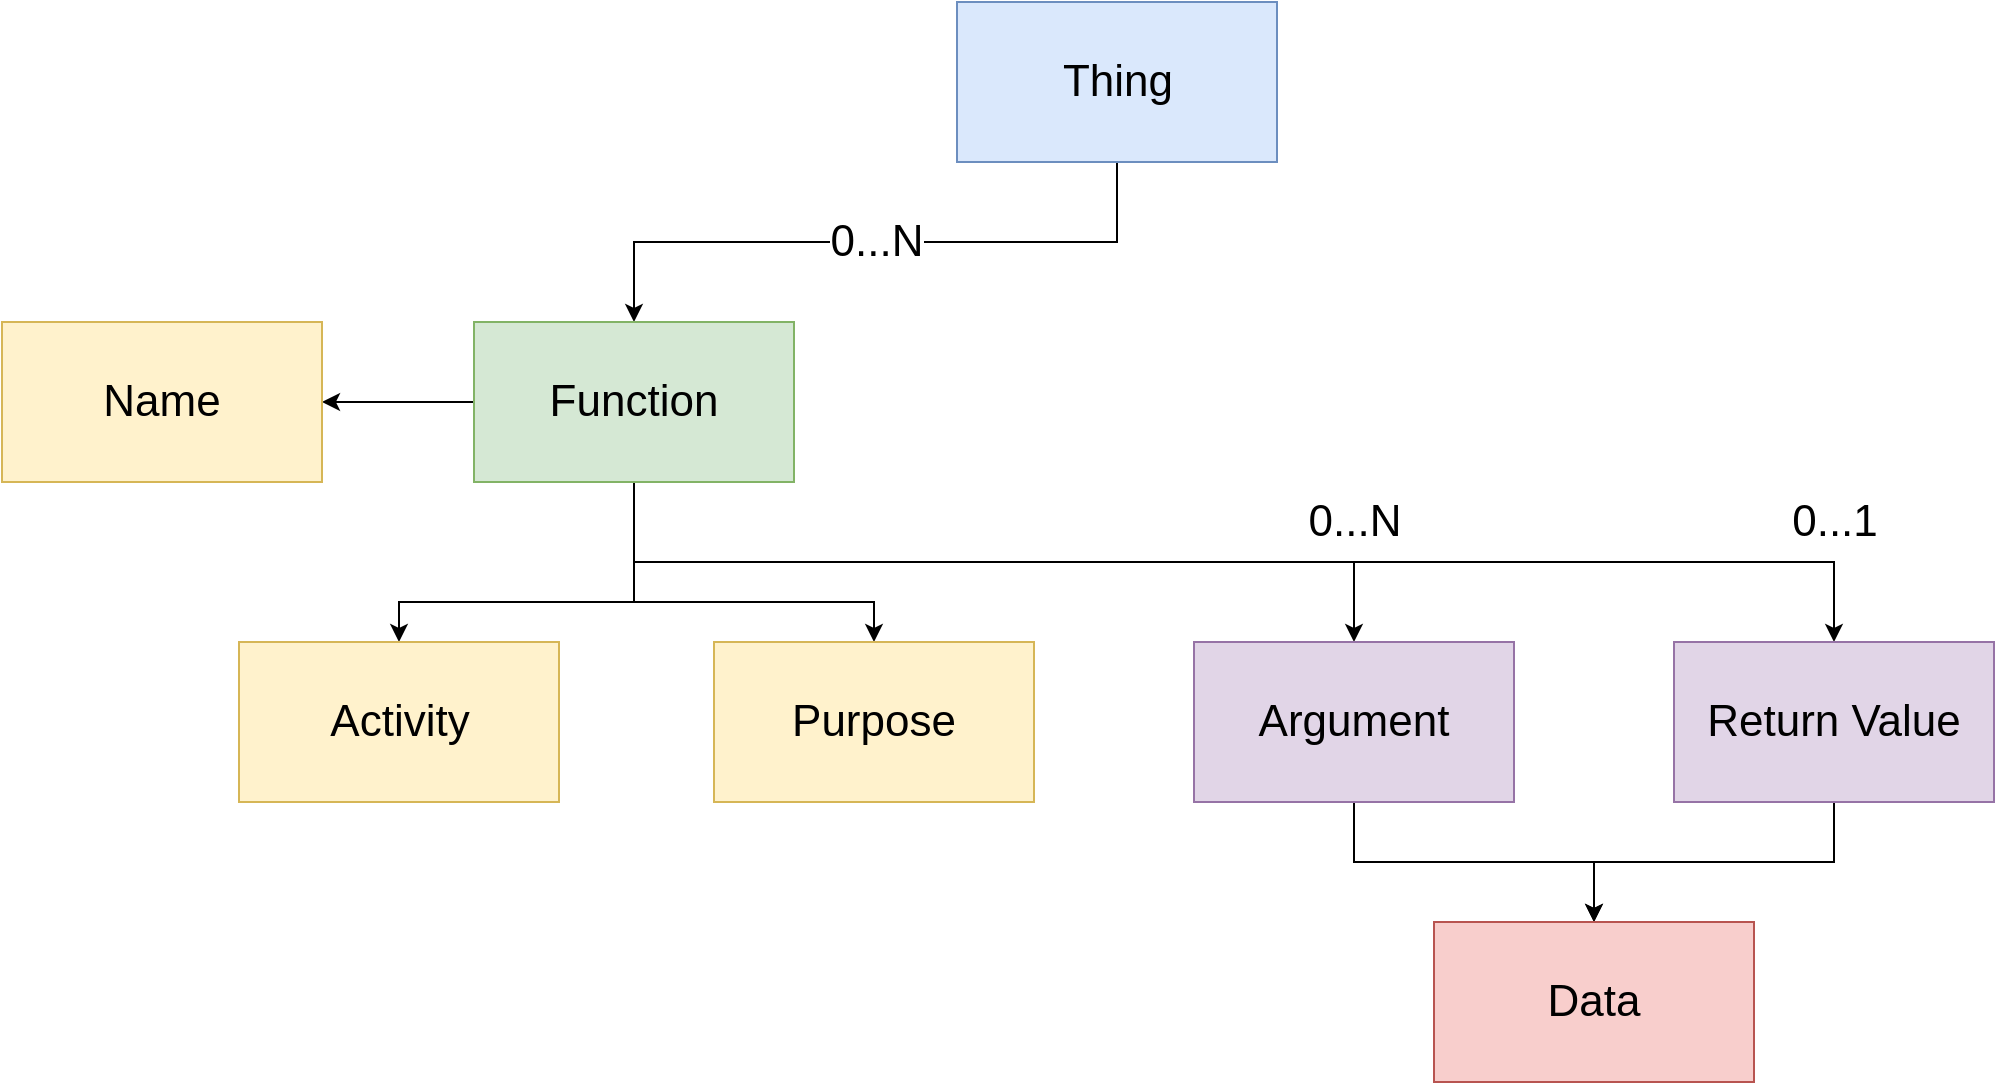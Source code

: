 <mxfile version="10.7.8" type="google"><diagram id="GnkJDhEkz5a-p9ZFHqT3" name="Page-1"><mxGraphModel dx="1287" dy="787" grid="1" gridSize="10" guides="1" tooltips="1" connect="1" arrows="1" fold="1" page="1" pageScale="1" pageWidth="1100" pageHeight="850" math="0" shadow="0"><root><mxCell id="0"/><mxCell id="1" parent="0"/><mxCell id="NQMZ5aJsxdRtTfZ1SXyV-14" value="0...N" style="edgeStyle=orthogonalEdgeStyle;rounded=0;orthogonalLoop=1;jettySize=auto;html=1;exitX=0.5;exitY=1;exitDx=0;exitDy=0;entryX=0.5;entryY=0;entryDx=0;entryDy=0;fontSize=22;" parent="1" source="NQMZ5aJsxdRtTfZ1SXyV-1" target="NQMZ5aJsxdRtTfZ1SXyV-3" edge="1"><mxGeometry relative="1" as="geometry"/></mxCell><mxCell id="NQMZ5aJsxdRtTfZ1SXyV-1" value="Thing" style="rounded=0;whiteSpace=wrap;html=1;fontSize=22;fillColor=#dae8fc;strokeColor=#6c8ebf;" parent="1" vertex="1"><mxGeometry x="517.5" y="200" width="160" height="80" as="geometry"/></mxCell><mxCell id="NQMZ5aJsxdRtTfZ1SXyV-13" style="edgeStyle=orthogonalEdgeStyle;rounded=0;orthogonalLoop=1;jettySize=auto;html=1;exitX=0.5;exitY=1;exitDx=0;exitDy=0;entryX=0.5;entryY=0;entryDx=0;entryDy=0;fontSize=22;" parent="1" source="NQMZ5aJsxdRtTfZ1SXyV-3" target="NQMZ5aJsxdRtTfZ1SXyV-5" edge="1"><mxGeometry relative="1" as="geometry"><Array as="points"><mxPoint x="396" y="500"/><mxPoint x="276" y="500"/></Array></mxGeometry></mxCell><mxCell id="NQMZ5aJsxdRtTfZ1SXyV-16" style="edgeStyle=orthogonalEdgeStyle;rounded=0;orthogonalLoop=1;jettySize=auto;html=1;exitX=0.5;exitY=1;exitDx=0;exitDy=0;entryX=0.5;entryY=0;entryDx=0;entryDy=0;fontSize=22;" parent="1" source="NQMZ5aJsxdRtTfZ1SXyV-3" target="NQMZ5aJsxdRtTfZ1SXyV-6" edge="1"><mxGeometry relative="1" as="geometry"><Array as="points"><mxPoint x="396" y="500"/><mxPoint x="516" y="500"/></Array></mxGeometry></mxCell><mxCell id="NQMZ5aJsxdRtTfZ1SXyV-17" value="0...N" style="edgeStyle=orthogonalEdgeStyle;rounded=0;orthogonalLoop=1;jettySize=auto;html=1;exitX=0.5;exitY=1;exitDx=0;exitDy=0;entryX=0.5;entryY=0;entryDx=0;entryDy=0;fontSize=22;" parent="1" source="NQMZ5aJsxdRtTfZ1SXyV-3" target="NQMZ5aJsxdRtTfZ1SXyV-7" edge="1"><mxGeometry x="0.818" y="-20" relative="1" as="geometry"><Array as="points"><mxPoint x="356.5" y="480"/><mxPoint x="716.5" y="480"/></Array><mxPoint x="20" y="-20" as="offset"/></mxGeometry></mxCell><mxCell id="NQMZ5aJsxdRtTfZ1SXyV-18" value="0...1" style="edgeStyle=orthogonalEdgeStyle;rounded=0;orthogonalLoop=1;jettySize=auto;html=1;exitX=0.5;exitY=1;exitDx=0;exitDy=0;entryX=0.5;entryY=0;entryDx=0;entryDy=0;fontSize=22;" parent="1" source="NQMZ5aJsxdRtTfZ1SXyV-3" target="NQMZ5aJsxdRtTfZ1SXyV-8" edge="1"><mxGeometry x="0.882" y="-20" relative="1" as="geometry"><Array as="points"><mxPoint x="356.5" y="480"/><mxPoint x="956.5" y="480"/></Array><mxPoint x="20" y="-20" as="offset"/></mxGeometry></mxCell><mxCell id="_7xCF0AQ-1ZWHaV5WoC7-2" style="edgeStyle=orthogonalEdgeStyle;rounded=0;orthogonalLoop=1;jettySize=auto;html=1;exitX=0;exitY=0.5;exitDx=0;exitDy=0;entryX=1;entryY=0.5;entryDx=0;entryDy=0;" edge="1" parent="1" source="NQMZ5aJsxdRtTfZ1SXyV-3" target="_7xCF0AQ-1ZWHaV5WoC7-1"><mxGeometry relative="1" as="geometry"/></mxCell><mxCell id="NQMZ5aJsxdRtTfZ1SXyV-3" value="Function" style="rounded=0;whiteSpace=wrap;html=1;fontSize=22;fillColor=#d5e8d4;strokeColor=#82b366;" parent="1" vertex="1"><mxGeometry x="276" y="360" width="160" height="80" as="geometry"/></mxCell><mxCell id="NQMZ5aJsxdRtTfZ1SXyV-5" value="Activity" style="rounded=0;whiteSpace=wrap;html=1;fontSize=22;fillColor=#fff2cc;strokeColor=#d6b656;" parent="1" vertex="1"><mxGeometry x="158.5" y="520" width="160" height="80" as="geometry"/></mxCell><mxCell id="NQMZ5aJsxdRtTfZ1SXyV-6" value="Purpose" style="rounded=0;whiteSpace=wrap;html=1;fontSize=22;fillColor=#fff2cc;strokeColor=#d6b656;" parent="1" vertex="1"><mxGeometry x="396" y="520" width="160" height="80" as="geometry"/></mxCell><mxCell id="NQMZ5aJsxdRtTfZ1SXyV-19" style="edgeStyle=orthogonalEdgeStyle;rounded=0;orthogonalLoop=1;jettySize=auto;html=1;exitX=0.5;exitY=1;exitDx=0;exitDy=0;entryX=0.5;entryY=0;entryDx=0;entryDy=0;fontSize=22;" parent="1" source="NQMZ5aJsxdRtTfZ1SXyV-7" target="NQMZ5aJsxdRtTfZ1SXyV-9" edge="1"><mxGeometry relative="1" as="geometry"/></mxCell><mxCell id="NQMZ5aJsxdRtTfZ1SXyV-7" value="Argument" style="rounded=0;whiteSpace=wrap;html=1;fontSize=22;fillColor=#e1d5e7;strokeColor=#9673a6;" parent="1" vertex="1"><mxGeometry x="636" y="520" width="160" height="80" as="geometry"/></mxCell><mxCell id="NQMZ5aJsxdRtTfZ1SXyV-20" style="edgeStyle=orthogonalEdgeStyle;rounded=0;orthogonalLoop=1;jettySize=auto;html=1;exitX=0.5;exitY=1;exitDx=0;exitDy=0;entryX=0.5;entryY=0;entryDx=0;entryDy=0;fontSize=22;" parent="1" source="NQMZ5aJsxdRtTfZ1SXyV-8" target="NQMZ5aJsxdRtTfZ1SXyV-9" edge="1"><mxGeometry relative="1" as="geometry"/></mxCell><mxCell id="NQMZ5aJsxdRtTfZ1SXyV-8" value="Return Value" style="rounded=0;whiteSpace=wrap;html=1;fontSize=22;fillColor=#e1d5e7;strokeColor=#9673a6;" parent="1" vertex="1"><mxGeometry x="876" y="520" width="160" height="80" as="geometry"/></mxCell><mxCell id="NQMZ5aJsxdRtTfZ1SXyV-9" value="Data" style="rounded=0;whiteSpace=wrap;html=1;fontSize=22;fillColor=#f8cecc;strokeColor=#b85450;" parent="1" vertex="1"><mxGeometry x="756" y="660" width="160" height="80" as="geometry"/></mxCell><mxCell id="_7xCF0AQ-1ZWHaV5WoC7-1" value="Name" style="rounded=0;whiteSpace=wrap;html=1;fontSize=22;fillColor=#fff2cc;strokeColor=#d6b656;" vertex="1" parent="1"><mxGeometry x="40" y="360" width="160" height="80" as="geometry"/></mxCell></root></mxGraphModel></diagram></mxfile>